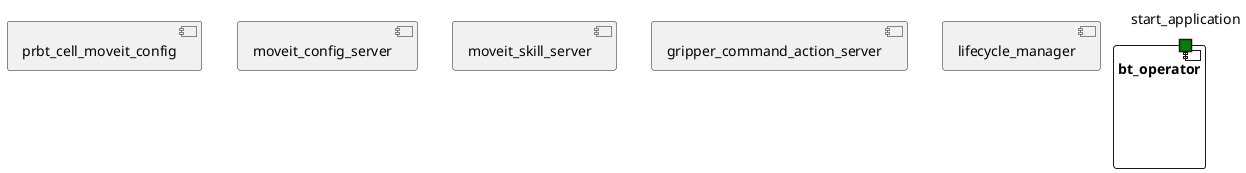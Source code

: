 @startuml

/'SUBSYSTEMS'/
component prbt_cell_moveit_config {
 }

  component moveit_config_server {

/' PORTS DEFINED AS AVAILABLE IN THE ROSSYSTEM FILE '/

/' PORTS FROM THE ORIGINAL NODE '/
  }

  component bt_operator {

/' PORTS DEFINED AS AVAILABLE IN THE ROSSYSTEM FILE '/
    portin bt_operator.start_application as "start_application" #green

/' PORTS FROM THE ORIGINAL NODE '/
  }

  component moveit_skill_server {

/' PORTS DEFINED AS AVAILABLE IN THE ROSSYSTEM FILE '/

/' PORTS FROM THE ORIGINAL NODE '/
  }

  component gripper_command_action_server {

/' PORTS DEFINED AS AVAILABLE IN THE ROSSYSTEM FILE '/

/' PORTS FROM THE ORIGINAL NODE '/
  }

  component lifecycle_manager {

/' PORTS DEFINED AS AVAILABLE IN THE ROSSYSTEM FILE '/

/' PORTS FROM THE ORIGINAL NODE '/
  }


@enduml